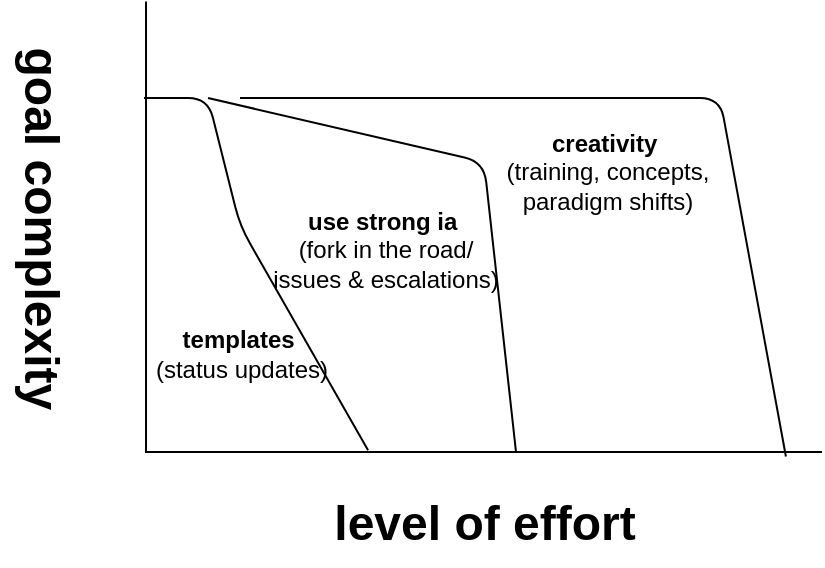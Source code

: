 <mxfile>
    <diagram id="QjOZPwIhXqbHO8Zhx-9q" name="complexity graph">
        <mxGraphModel dx="1165" dy="573" grid="1" gridSize="16" guides="1" tooltips="1" connect="1" arrows="1" fold="1" page="1" pageScale="1" pageWidth="850" pageHeight="1100" math="0" shadow="0">
            <root>
                <mxCell id="0"/>
                <mxCell id="1" parent="0"/>
                <mxCell id="g1XY4CuEcMbQ2_i-hbPy-2" value="" style="shape=partialRectangle;whiteSpace=wrap;html=1;bottom=0;right=0;fillColor=none;rotation=-90;" vertex="1" parent="1">
                    <mxGeometry x="377.38" y="471.88" width="224.75" height="337.5" as="geometry"/>
                </mxCell>
                <mxCell id="g1XY4CuEcMbQ2_i-hbPy-3" value="level of effort" style="text;strokeColor=none;fillColor=none;html=1;fontSize=24;fontStyle=1;verticalAlign=middle;align=center;" vertex="1" parent="1">
                    <mxGeometry x="324.25" y="769.38" width="331" height="40" as="geometry"/>
                </mxCell>
                <mxCell id="g1XY4CuEcMbQ2_i-hbPy-4" value="goal complexity" style="text;strokeColor=none;fillColor=none;html=1;fontSize=24;fontStyle=1;verticalAlign=middle;align=center;rotation=90;" vertex="1" parent="1">
                    <mxGeometry x="176" y="620.63" width="185.38" height="40" as="geometry"/>
                </mxCell>
                <mxCell id="g1XY4CuEcMbQ2_i-hbPy-6" value="" style="endArrow=none;html=1;entryX=0.004;entryY=0.329;entryDx=0;entryDy=0;entryPerimeter=0;" edge="1" parent="1" target="g1XY4CuEcMbQ2_i-hbPy-2">
                    <mxGeometry width="50" height="50" relative="1" as="geometry">
                        <mxPoint x="320" y="576" as="sourcePoint"/>
                        <mxPoint x="375" y="592" as="targetPoint"/>
                        <Array as="points">
                            <mxPoint x="352" y="576"/>
                            <mxPoint x="368" y="640"/>
                        </Array>
                    </mxGeometry>
                </mxCell>
                <mxCell id="g1XY4CuEcMbQ2_i-hbPy-7" value="" style="endArrow=none;html=1;exitX=0.002;exitY=0.548;exitDx=0;exitDy=0;exitPerimeter=0;" edge="1" parent="1" source="g1XY4CuEcMbQ2_i-hbPy-2">
                    <mxGeometry width="50" height="50" relative="1" as="geometry">
                        <mxPoint x="352" y="594" as="sourcePoint"/>
                        <mxPoint x="352" y="576" as="targetPoint"/>
                        <Array as="points">
                            <mxPoint x="490" y="608"/>
                        </Array>
                    </mxGeometry>
                </mxCell>
                <mxCell id="g1XY4CuEcMbQ2_i-hbPy-8" value="&lt;b&gt;templates&lt;/b&gt;&amp;nbsp;&lt;br&gt;(status updates)" style="text;html=1;align=center;verticalAlign=middle;whiteSpace=wrap;rounded=0;" vertex="1" parent="1">
                    <mxGeometry x="313" y="656" width="112" height="96" as="geometry"/>
                </mxCell>
                <mxCell id="Kn5o9nNLRkkO6lqak4y6-1" value="&lt;b&gt;use strong ia&lt;/b&gt;&amp;nbsp;&lt;br&gt;(fork in the road/&lt;br&gt;issues &amp;amp; escalations)" style="text;html=1;align=center;verticalAlign=middle;whiteSpace=wrap;rounded=0;" vertex="1" parent="1">
                    <mxGeometry x="377.38" y="620.63" width="128" height="63.37" as="geometry"/>
                </mxCell>
                <mxCell id="Kn5o9nNLRkkO6lqak4y6-3" value="" style="endArrow=none;html=1;entryX=-0.01;entryY=0.948;entryDx=0;entryDy=0;entryPerimeter=0;" edge="1" parent="1" target="g1XY4CuEcMbQ2_i-hbPy-2">
                    <mxGeometry width="50" height="50" relative="1" as="geometry">
                        <mxPoint x="368" y="576" as="sourcePoint"/>
                        <mxPoint x="450" y="528" as="targetPoint"/>
                        <Array as="points">
                            <mxPoint x="608" y="576"/>
                        </Array>
                    </mxGeometry>
                </mxCell>
                <mxCell id="Kn5o9nNLRkkO6lqak4y6-4" value="&lt;b&gt;creativity&lt;/b&gt;&amp;nbsp;&lt;br&gt;(training, concepts, paradigm shifts)" style="text;html=1;align=center;verticalAlign=middle;whiteSpace=wrap;rounded=0;" vertex="1" parent="1">
                    <mxGeometry x="496" y="564.63" width="112" height="96" as="geometry"/>
                </mxCell>
            </root>
        </mxGraphModel>
    </diagram>
    <diagram id="G4JEAl91BxtFps8ffDDb" name="Page-1">
        <mxGraphModel dx="2013" dy="989" grid="1" gridSize="16" guides="1" tooltips="1" connect="1" arrows="1" fold="1" page="1" pageScale="1" pageWidth="850" pageHeight="1100" math="0" shadow="0">
            <root>
                <mxCell id="0"/>
                <mxCell id="1" parent="0"/>
                <mxCell id="9" style="edgeStyle=none;html=1;" edge="1" parent="1" source="2" target="3">
                    <mxGeometry relative="1" as="geometry"/>
                </mxCell>
                <mxCell id="2" value="&lt;font style=&quot;font-size: 24px;&quot;&gt;&lt;span style=&quot;color: rgb(38, 139, 210); font-weight: bold; background-color: rgb(253, 246, 227); font-family: Menlo, Monaco, &amp;quot;Courier New&amp;quot;, monospace; white-space: pre;&quot;&gt;📍&lt;/span&gt;Making Ideas Stick&lt;/font&gt;" style="ellipse;whiteSpace=wrap;html=1;aspect=fixed;fillColor=#f5f5f5;fontColor=#333333;strokeColor=#666666;" vertex="1" parent="1">
                    <mxGeometry x="272" y="144" width="239" height="240" as="geometry"/>
                </mxCell>
                <mxCell id="8" style="edgeStyle=none;html=1;" edge="1" parent="1" source="3" target="7">
                    <mxGeometry relative="1" as="geometry"/>
                </mxCell>
                <mxCell id="11" style="edgeStyle=none;html=1;entryX=0;entryY=0.5;entryDx=0;entryDy=0;" edge="1" parent="1" source="3" target="10">
                    <mxGeometry relative="1" as="geometry"/>
                </mxCell>
                <mxCell id="3" value="&lt;font style=&quot;font-size: 20px;&quot;&gt;&lt;span style=&quot;color: rgb(38, 139, 210); font-weight: bold; background-color: rgb(253, 246, 227); font-family: Menlo, Monaco, &amp;quot;Courier New&amp;quot;, monospace; white-space: pre;&quot;&gt;✍️ &lt;/span&gt;Writing&lt;/font&gt;" style="ellipse;whiteSpace=wrap;html=1;" vertex="1" parent="1">
                    <mxGeometry x="544" y="350" width="120" height="80" as="geometry"/>
                </mxCell>
                <mxCell id="7" value="&lt;b&gt;Information Architecture&lt;/b&gt;&lt;div style=&quot;text-align: left;&quot;&gt;&lt;ul&gt;&lt;li&gt;table of contents&lt;/li&gt;&lt;li&gt;avoid jargon&lt;/li&gt;&lt;li&gt;write at a 5th grade level&lt;/li&gt;&lt;li&gt;always use headers and bullets&lt;/li&gt;&lt;/ul&gt;&lt;/div&gt;" style="rounded=0;whiteSpace=wrap;html=1;align=center;" vertex="1" parent="1">
                    <mxGeometry x="628" y="544" width="192" height="160" as="geometry"/>
                </mxCell>
                <mxCell id="10" value="&lt;div style=&quot;text-align: left;&quot;&gt;&lt;div&gt;&lt;b&gt;Smart Brevity by Axios&lt;/b&gt;&lt;/div&gt;&lt;/div&gt;" style="rounded=0;whiteSpace=wrap;html=1;align=center;" vertex="1" parent="1">
                    <mxGeometry x="752" y="430" width="68" height="64" as="geometry"/>
                </mxCell>
            </root>
        </mxGraphModel>
    </diagram>
</mxfile>